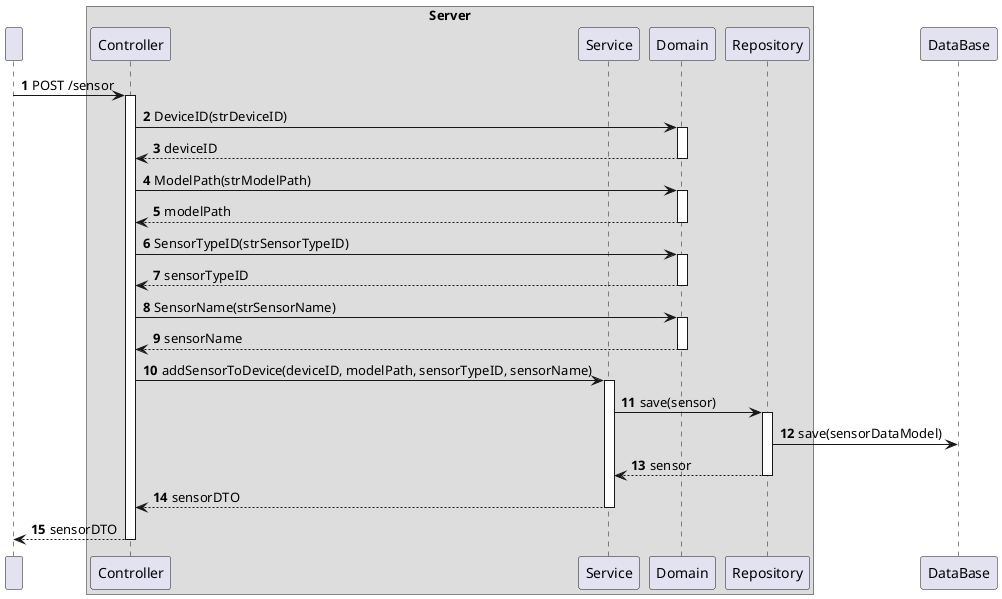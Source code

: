 @startuml
'https://plantuml.com/sequence-diagram
!pragma layout smetana

autonumber

participant " " as HTTP

box "Server"
    participant "Controller" as CTRL
    participant "Service" as SV
    participant "Domain" as DM
    participant "Repository" as RP

end box
participant "DataBase" as BD


HTTP -> CTRL : POST /sensor
activate CTRL

CTRL -> DM : DeviceID(strDeviceID)
activate DM

DM --> CTRL : deviceID
deactivate DM

CTRL -> DM : ModelPath(strModelPath)
activate DM

DM --> CTRL : modelPath
deactivate DM

CTRL -> DM : SensorTypeID(strSensorTypeID)
activate DM

DM --> CTRL : sensorTypeID
deactivate DM

CTRL -> DM : SensorName(strSensorName)
activate DM

DM --> CTRL : sensorName
deactivate DM

CTRL -> SV : addSensorToDevice(deviceID, modelPath, sensorTypeID, sensorName)
activate SV

SV -> RP : save(sensor)
activate RP

RP -> BD : save(sensorDataModel)

RP --> SV : sensor
deactivate RP

SV --> CTRL : sensorDTO
deactivate SV

CTRL --> HTTP : sensorDTO
deactivate CTRL


@enduml